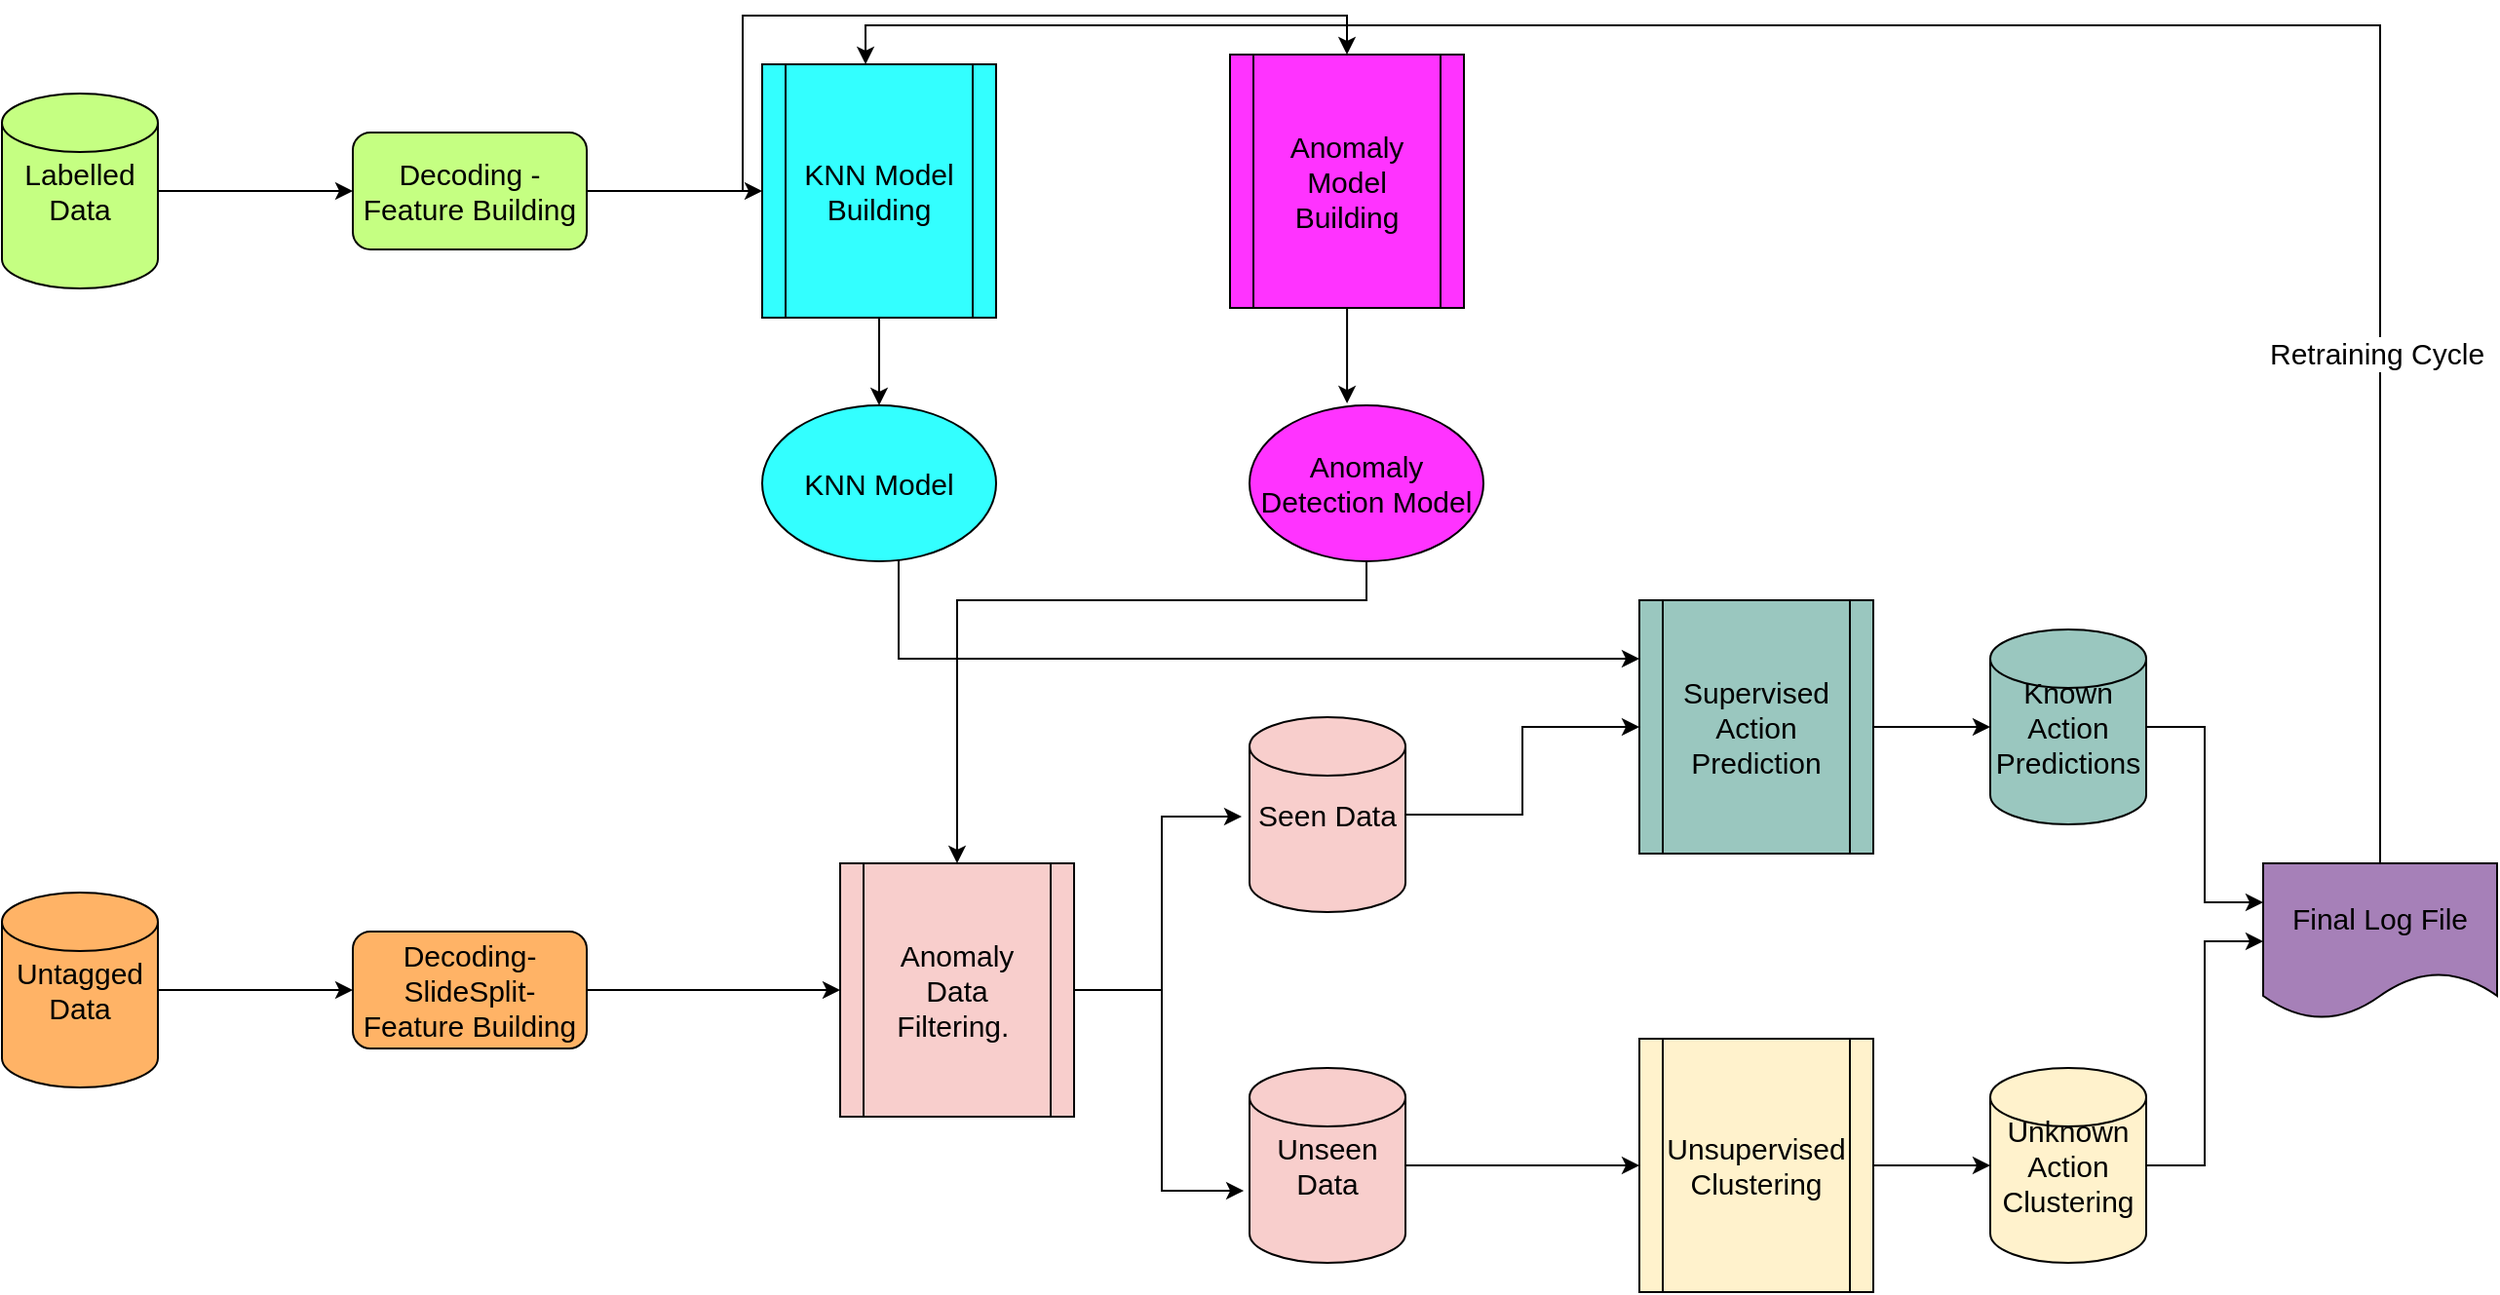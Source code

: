 <mxfile version="13.6.5" type="device"><diagram id="ODcU8_rCB0cr4sD9ppyF" name="Page-1"><mxGraphModel dx="1426" dy="794" grid="1" gridSize="10" guides="1" tooltips="1" connect="1" arrows="1" fold="1" page="1" pageScale="1" pageWidth="1700" pageHeight="1100" math="0" shadow="0"><root><mxCell id="0"/><mxCell id="1" parent="0"/><mxCell id="Y7scwBI9YBVZQ7uQFHlo-12" style="edgeStyle=orthogonalEdgeStyle;rounded=0;orthogonalLoop=1;jettySize=auto;html=1;" edge="1" parent="1" source="Y7scwBI9YBVZQ7uQFHlo-1" target="Y7scwBI9YBVZQ7uQFHlo-2"><mxGeometry relative="1" as="geometry"/></mxCell><mxCell id="Y7scwBI9YBVZQ7uQFHlo-1" value="&lt;font style=&quot;font-size: 15px&quot;&gt;Labelled Data&lt;/font&gt;" style="shape=cylinder2;whiteSpace=wrap;html=1;boundedLbl=1;backgroundOutline=1;size=15;fillColor=#C5FF82;" vertex="1" parent="1"><mxGeometry x="90" y="140" width="80" height="100" as="geometry"/></mxCell><mxCell id="Y7scwBI9YBVZQ7uQFHlo-14" style="edgeStyle=orthogonalEdgeStyle;rounded=0;orthogonalLoop=1;jettySize=auto;html=1;entryX=0;entryY=0.5;entryDx=0;entryDy=0;" edge="1" parent="1" source="Y7scwBI9YBVZQ7uQFHlo-2" target="Y7scwBI9YBVZQ7uQFHlo-4"><mxGeometry relative="1" as="geometry"/></mxCell><mxCell id="Y7scwBI9YBVZQ7uQFHlo-19" style="edgeStyle=orthogonalEdgeStyle;rounded=0;orthogonalLoop=1;jettySize=auto;html=1;entryX=0.5;entryY=0;entryDx=0;entryDy=0;" edge="1" parent="1" source="Y7scwBI9YBVZQ7uQFHlo-2" target="Y7scwBI9YBVZQ7uQFHlo-5"><mxGeometry relative="1" as="geometry"><Array as="points"><mxPoint x="470" y="190"/><mxPoint x="470" y="100"/><mxPoint x="780" y="100"/></Array></mxGeometry></mxCell><mxCell id="Y7scwBI9YBVZQ7uQFHlo-2" value="&lt;font style=&quot;font-size: 15px&quot;&gt;Decoding - Feature Building&lt;/font&gt;" style="rounded=1;whiteSpace=wrap;html=1;fillColor=#C5FF82;" vertex="1" parent="1"><mxGeometry x="270" y="160" width="120" height="60" as="geometry"/></mxCell><mxCell id="Y7scwBI9YBVZQ7uQFHlo-17" style="edgeStyle=orthogonalEdgeStyle;rounded=0;orthogonalLoop=1;jettySize=auto;html=1;" edge="1" parent="1" source="Y7scwBI9YBVZQ7uQFHlo-4" target="Y7scwBI9YBVZQ7uQFHlo-10"><mxGeometry relative="1" as="geometry"/></mxCell><mxCell id="Y7scwBI9YBVZQ7uQFHlo-4" value="&lt;font style=&quot;font-size: 15px&quot;&gt;KNN Model Building&lt;/font&gt;" style="shape=process;whiteSpace=wrap;html=1;backgroundOutline=1;fillColor=#33FFFF;" vertex="1" parent="1"><mxGeometry x="480" y="125" width="120" height="130" as="geometry"/></mxCell><mxCell id="Y7scwBI9YBVZQ7uQFHlo-18" style="edgeStyle=orthogonalEdgeStyle;rounded=0;orthogonalLoop=1;jettySize=auto;html=1;entryX=0.417;entryY=-0.012;entryDx=0;entryDy=0;entryPerimeter=0;" edge="1" parent="1" source="Y7scwBI9YBVZQ7uQFHlo-5" target="Y7scwBI9YBVZQ7uQFHlo-11"><mxGeometry relative="1" as="geometry"/></mxCell><mxCell id="Y7scwBI9YBVZQ7uQFHlo-5" value="&lt;font style=&quot;font-size: 15px&quot;&gt;Anomaly Model Building&lt;/font&gt;" style="shape=process;whiteSpace=wrap;html=1;backgroundOutline=1;fillColor=#FF33FF;" vertex="1" parent="1"><mxGeometry x="720" y="120" width="120" height="130" as="geometry"/></mxCell><mxCell id="Y7scwBI9YBVZQ7uQFHlo-13" style="edgeStyle=orthogonalEdgeStyle;rounded=0;orthogonalLoop=1;jettySize=auto;html=1;entryX=0;entryY=0.5;entryDx=0;entryDy=0;fillColor=#FFB366;" edge="1" parent="1" source="Y7scwBI9YBVZQ7uQFHlo-6" target="Y7scwBI9YBVZQ7uQFHlo-7"><mxGeometry relative="1" as="geometry"/></mxCell><mxCell id="Y7scwBI9YBVZQ7uQFHlo-6" value="&lt;font style=&quot;font-size: 15px&quot;&gt;Untagged Data&lt;/font&gt;" style="shape=cylinder2;whiteSpace=wrap;html=1;boundedLbl=1;backgroundOutline=1;size=15;fillColor=#FFB366;" vertex="1" parent="1"><mxGeometry x="90" y="550" width="80" height="100" as="geometry"/></mxCell><mxCell id="Y7scwBI9YBVZQ7uQFHlo-15" style="edgeStyle=orthogonalEdgeStyle;rounded=0;orthogonalLoop=1;jettySize=auto;html=1;entryX=0;entryY=0.5;entryDx=0;entryDy=0;" edge="1" parent="1" source="Y7scwBI9YBVZQ7uQFHlo-7" target="Y7scwBI9YBVZQ7uQFHlo-9"><mxGeometry relative="1" as="geometry"/></mxCell><mxCell id="Y7scwBI9YBVZQ7uQFHlo-7" value="&lt;font style=&quot;font-size: 15px&quot;&gt;Decoding-SlideSplit-Feature Building&lt;/font&gt;" style="rounded=1;whiteSpace=wrap;html=1;fillColor=#FFB366;" vertex="1" parent="1"><mxGeometry x="270" y="570" width="120" height="60" as="geometry"/></mxCell><mxCell id="Y7scwBI9YBVZQ7uQFHlo-23" style="edgeStyle=orthogonalEdgeStyle;rounded=0;orthogonalLoop=1;jettySize=auto;html=1;entryX=-0.05;entryY=0.51;entryDx=0;entryDy=0;entryPerimeter=0;" edge="1" parent="1" source="Y7scwBI9YBVZQ7uQFHlo-9" target="Y7scwBI9YBVZQ7uQFHlo-22"><mxGeometry relative="1" as="geometry"/></mxCell><mxCell id="Y7scwBI9YBVZQ7uQFHlo-24" style="edgeStyle=orthogonalEdgeStyle;rounded=0;orthogonalLoop=1;jettySize=auto;html=1;entryX=-0.037;entryY=0.63;entryDx=0;entryDy=0;entryPerimeter=0;" edge="1" parent="1" source="Y7scwBI9YBVZQ7uQFHlo-9" target="Y7scwBI9YBVZQ7uQFHlo-21"><mxGeometry relative="1" as="geometry"/></mxCell><mxCell id="Y7scwBI9YBVZQ7uQFHlo-9" value="&lt;font style=&quot;font-size: 15px&quot;&gt;Anomaly Data Filtering.&amp;nbsp;&lt;/font&gt;" style="shape=process;whiteSpace=wrap;html=1;backgroundOutline=1;fillColor=#F8CECC;" vertex="1" parent="1"><mxGeometry x="520" y="535" width="120" height="130" as="geometry"/></mxCell><mxCell id="Y7scwBI9YBVZQ7uQFHlo-29" style="edgeStyle=orthogonalEdgeStyle;rounded=0;orthogonalLoop=1;jettySize=auto;html=1;" edge="1" parent="1" source="Y7scwBI9YBVZQ7uQFHlo-10" target="Y7scwBI9YBVZQ7uQFHlo-25"><mxGeometry relative="1" as="geometry"><Array as="points"><mxPoint x="550" y="430"/></Array></mxGeometry></mxCell><mxCell id="Y7scwBI9YBVZQ7uQFHlo-10" value="&lt;font style=&quot;font-size: 15px&quot;&gt;KNN Model&lt;/font&gt;" style="ellipse;whiteSpace=wrap;html=1;fillColor=#33FFFF;" vertex="1" parent="1"><mxGeometry x="480" y="300" width="120" height="80" as="geometry"/></mxCell><mxCell id="Y7scwBI9YBVZQ7uQFHlo-20" style="edgeStyle=orthogonalEdgeStyle;rounded=0;orthogonalLoop=1;jettySize=auto;html=1;" edge="1" parent="1" source="Y7scwBI9YBVZQ7uQFHlo-11" target="Y7scwBI9YBVZQ7uQFHlo-9"><mxGeometry relative="1" as="geometry"><Array as="points"><mxPoint x="790" y="400"/><mxPoint x="580" y="400"/></Array></mxGeometry></mxCell><mxCell id="Y7scwBI9YBVZQ7uQFHlo-11" value="&lt;font style=&quot;font-size: 15px&quot;&gt;Anomaly Detection Model&lt;/font&gt;" style="ellipse;whiteSpace=wrap;html=1;fillColor=#FF33FF;" vertex="1" parent="1"><mxGeometry x="730" y="300" width="120" height="80" as="geometry"/></mxCell><mxCell id="Y7scwBI9YBVZQ7uQFHlo-28" style="edgeStyle=orthogonalEdgeStyle;rounded=0;orthogonalLoop=1;jettySize=auto;html=1;" edge="1" parent="1" source="Y7scwBI9YBVZQ7uQFHlo-21" target="Y7scwBI9YBVZQ7uQFHlo-26"><mxGeometry relative="1" as="geometry"/></mxCell><mxCell id="Y7scwBI9YBVZQ7uQFHlo-21" value="&lt;font style=&quot;font-size: 15px&quot;&gt;Unseen Data&lt;/font&gt;" style="shape=cylinder2;whiteSpace=wrap;html=1;boundedLbl=1;backgroundOutline=1;size=15;fillColor=#F8CECC;" vertex="1" parent="1"><mxGeometry x="730" y="640" width="80" height="100" as="geometry"/></mxCell><mxCell id="Y7scwBI9YBVZQ7uQFHlo-27" style="edgeStyle=orthogonalEdgeStyle;rounded=0;orthogonalLoop=1;jettySize=auto;html=1;" edge="1" parent="1" source="Y7scwBI9YBVZQ7uQFHlo-22" target="Y7scwBI9YBVZQ7uQFHlo-25"><mxGeometry relative="1" as="geometry"/></mxCell><mxCell id="Y7scwBI9YBVZQ7uQFHlo-22" value="&lt;font style=&quot;font-size: 15px&quot;&gt;Seen Data&lt;/font&gt;" style="shape=cylinder2;whiteSpace=wrap;html=1;boundedLbl=1;backgroundOutline=1;size=15;fillColor=#F8CECC;" vertex="1" parent="1"><mxGeometry x="730" y="460" width="80" height="100" as="geometry"/></mxCell><mxCell id="Y7scwBI9YBVZQ7uQFHlo-32" style="edgeStyle=orthogonalEdgeStyle;rounded=0;orthogonalLoop=1;jettySize=auto;html=1;" edge="1" parent="1" source="Y7scwBI9YBVZQ7uQFHlo-25" target="Y7scwBI9YBVZQ7uQFHlo-30"><mxGeometry relative="1" as="geometry"/></mxCell><mxCell id="Y7scwBI9YBVZQ7uQFHlo-25" value="&lt;font style=&quot;font-size: 15px&quot;&gt;Supervised Action Prediction&lt;/font&gt;" style="shape=process;whiteSpace=wrap;html=1;backgroundOutline=1;fillColor=#9AC7BF;" vertex="1" parent="1"><mxGeometry x="930" y="400" width="120" height="130" as="geometry"/></mxCell><mxCell id="Y7scwBI9YBVZQ7uQFHlo-33" style="edgeStyle=orthogonalEdgeStyle;rounded=0;orthogonalLoop=1;jettySize=auto;html=1;" edge="1" parent="1" source="Y7scwBI9YBVZQ7uQFHlo-26" target="Y7scwBI9YBVZQ7uQFHlo-31"><mxGeometry relative="1" as="geometry"/></mxCell><mxCell id="Y7scwBI9YBVZQ7uQFHlo-26" value="&lt;font style=&quot;font-size: 15px&quot;&gt;Unsupervised Clustering&lt;/font&gt;" style="shape=process;whiteSpace=wrap;html=1;backgroundOutline=1;fillColor=#FFF2CC;" vertex="1" parent="1"><mxGeometry x="930" y="625" width="120" height="130" as="geometry"/></mxCell><mxCell id="Y7scwBI9YBVZQ7uQFHlo-35" style="edgeStyle=orthogonalEdgeStyle;rounded=0;orthogonalLoop=1;jettySize=auto;html=1;entryX=0;entryY=0.25;entryDx=0;entryDy=0;" edge="1" parent="1" source="Y7scwBI9YBVZQ7uQFHlo-30" target="Y7scwBI9YBVZQ7uQFHlo-34"><mxGeometry relative="1" as="geometry"/></mxCell><mxCell id="Y7scwBI9YBVZQ7uQFHlo-30" value="&lt;font style=&quot;font-size: 15px&quot;&gt;Known Action Predictions&lt;/font&gt;" style="shape=cylinder2;whiteSpace=wrap;html=1;boundedLbl=1;backgroundOutline=1;size=15;fillColor=#9AC7BF;" vertex="1" parent="1"><mxGeometry x="1110" y="415" width="80" height="100" as="geometry"/></mxCell><mxCell id="Y7scwBI9YBVZQ7uQFHlo-36" style="edgeStyle=orthogonalEdgeStyle;rounded=0;orthogonalLoop=1;jettySize=auto;html=1;entryX=0;entryY=0.5;entryDx=0;entryDy=0;" edge="1" parent="1" source="Y7scwBI9YBVZQ7uQFHlo-31" target="Y7scwBI9YBVZQ7uQFHlo-34"><mxGeometry relative="1" as="geometry"/></mxCell><mxCell id="Y7scwBI9YBVZQ7uQFHlo-31" value="&lt;font style=&quot;font-size: 15px&quot;&gt;Unknown Action Clustering&lt;/font&gt;" style="shape=cylinder2;whiteSpace=wrap;html=1;boundedLbl=1;backgroundOutline=1;size=15;fillColor=#FFF2CC;" vertex="1" parent="1"><mxGeometry x="1110" y="640" width="80" height="100" as="geometry"/></mxCell><mxCell id="Y7scwBI9YBVZQ7uQFHlo-37" style="edgeStyle=orthogonalEdgeStyle;rounded=0;orthogonalLoop=1;jettySize=auto;html=1;entryX=0.442;entryY=0;entryDx=0;entryDy=0;entryPerimeter=0;" edge="1" parent="1" source="Y7scwBI9YBVZQ7uQFHlo-34" target="Y7scwBI9YBVZQ7uQFHlo-4"><mxGeometry relative="1" as="geometry"><Array as="points"><mxPoint x="1310" y="105"/><mxPoint x="533" y="105"/></Array></mxGeometry></mxCell><mxCell id="Y7scwBI9YBVZQ7uQFHlo-38" value="&lt;font style=&quot;font-size: 15px&quot;&gt;Retraining Cycle&lt;/font&gt;" style="edgeLabel;html=1;align=center;verticalAlign=middle;resizable=0;points=[];" vertex="1" connectable="0" parent="Y7scwBI9YBVZQ7uQFHlo-37"><mxGeometry x="-0.573" y="2" relative="1" as="geometry"><mxPoint as="offset"/></mxGeometry></mxCell><mxCell id="Y7scwBI9YBVZQ7uQFHlo-34" value="&lt;font style=&quot;font-size: 15px&quot;&gt;Final Log File&lt;/font&gt;" style="shape=document;whiteSpace=wrap;html=1;boundedLbl=1;fillColor=#A680B8;" vertex="1" parent="1"><mxGeometry x="1250" y="535" width="120" height="80" as="geometry"/></mxCell></root></mxGraphModel></diagram></mxfile>